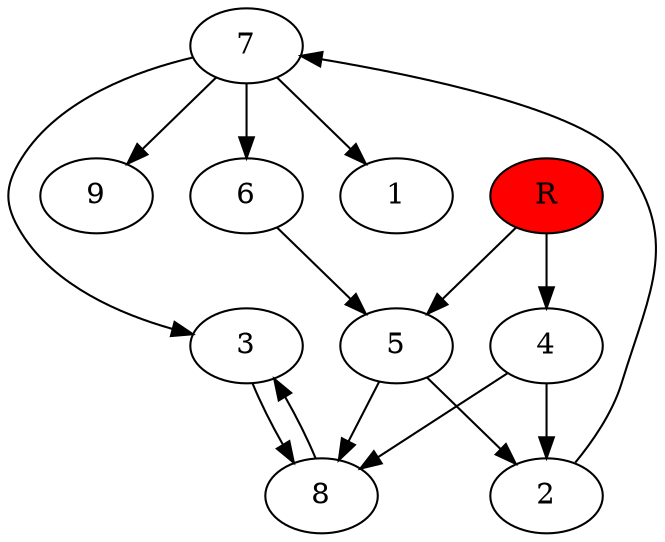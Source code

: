 digraph prb33777 {
	1
	2
	3
	4
	5
	6
	7
	8
	R [fillcolor="#ff0000" style=filled]
	2 -> 7
	3 -> 8
	4 -> 2
	4 -> 8
	5 -> 2
	5 -> 8
	6 -> 5
	7 -> 1
	7 -> 3
	7 -> 6
	7 -> 9
	8 -> 3
	R -> 4
	R -> 5
}
